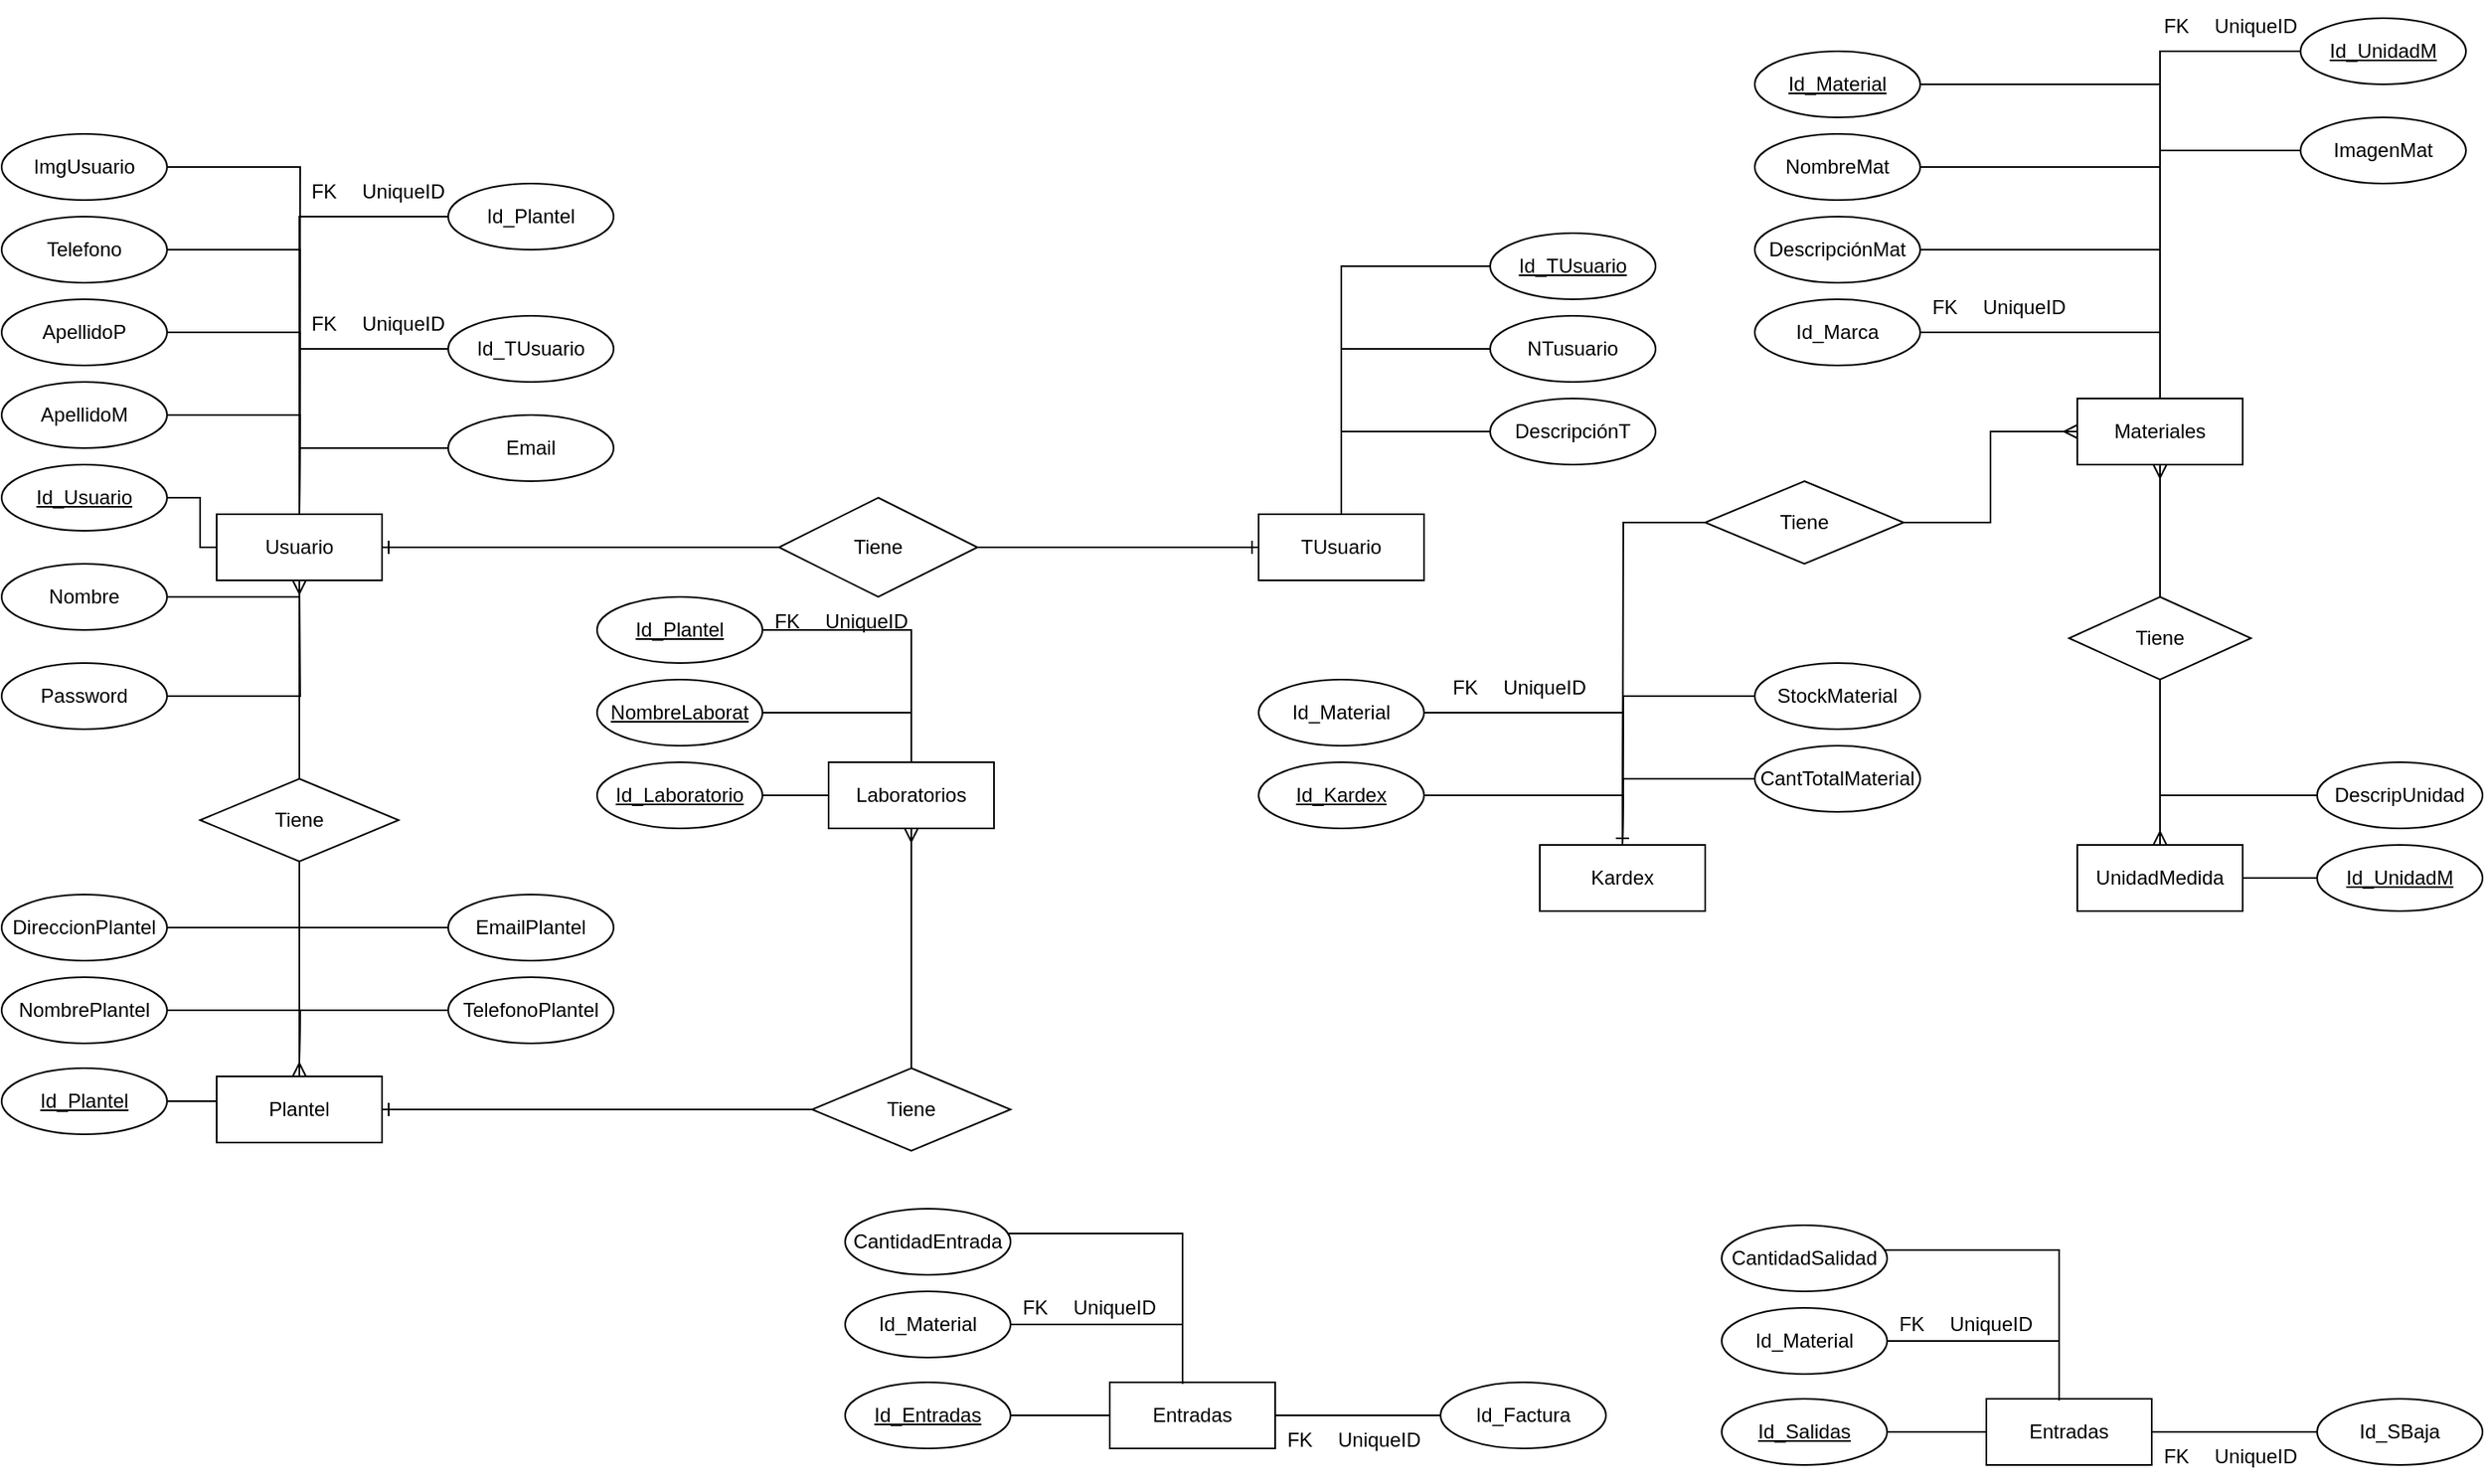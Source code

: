 <mxfile version="21.0.6" type="github" pages="2">
  <diagram name="Eentidad Realacion" id="-Bqypn-yTzlBrPv7YEvt">
    <mxGraphModel dx="2278" dy="710" grid="1" gridSize="10" guides="1" tooltips="1" connect="1" arrows="1" fold="1" page="1" pageScale="1" pageWidth="850" pageHeight="1100" math="0" shadow="0">
      <root>
        <mxCell id="0" />
        <mxCell id="1" parent="0" />
        <mxCell id="Tht731C3AHUhe1gQPRKk-1" value="Usuario" style="whiteSpace=wrap;html=1;align=center;" vertex="1" parent="1">
          <mxGeometry x="-700" y="360" width="100" height="40" as="geometry" />
        </mxCell>
        <mxCell id="Tht731C3AHUhe1gQPRKk-14" style="edgeStyle=orthogonalEdgeStyle;rounded=0;orthogonalLoop=1;jettySize=auto;html=1;entryX=0;entryY=0.5;entryDx=0;entryDy=0;endArrow=none;endFill=0;" edge="1" parent="1" source="Tht731C3AHUhe1gQPRKk-2" target="Tht731C3AHUhe1gQPRKk-1">
          <mxGeometry relative="1" as="geometry" />
        </mxCell>
        <mxCell id="Tht731C3AHUhe1gQPRKk-2" value="Id_Usuario" style="ellipse;whiteSpace=wrap;html=1;align=center;fontStyle=4;" vertex="1" parent="1">
          <mxGeometry x="-830" y="330" width="100" height="40" as="geometry" />
        </mxCell>
        <mxCell id="Tht731C3AHUhe1gQPRKk-15" style="edgeStyle=orthogonalEdgeStyle;rounded=0;orthogonalLoop=1;jettySize=auto;html=1;entryX=0.5;entryY=1;entryDx=0;entryDy=0;endArrow=none;endFill=0;" edge="1" parent="1" source="Tht731C3AHUhe1gQPRKk-3" target="Tht731C3AHUhe1gQPRKk-1">
          <mxGeometry relative="1" as="geometry">
            <Array as="points">
              <mxPoint x="-650" y="410" />
            </Array>
          </mxGeometry>
        </mxCell>
        <mxCell id="Tht731C3AHUhe1gQPRKk-3" value="Nombre" style="ellipse;whiteSpace=wrap;html=1;align=center;" vertex="1" parent="1">
          <mxGeometry x="-830" y="390" width="100" height="40" as="geometry" />
        </mxCell>
        <mxCell id="Tht731C3AHUhe1gQPRKk-13" style="edgeStyle=orthogonalEdgeStyle;rounded=0;orthogonalLoop=1;jettySize=auto;html=1;endArrow=none;endFill=0;" edge="1" parent="1" source="Tht731C3AHUhe1gQPRKk-5">
          <mxGeometry relative="1" as="geometry">
            <mxPoint x="-650" y="360" as="targetPoint" />
          </mxGeometry>
        </mxCell>
        <mxCell id="Tht731C3AHUhe1gQPRKk-5" value="ApellidoM" style="ellipse;whiteSpace=wrap;html=1;align=center;" vertex="1" parent="1">
          <mxGeometry x="-830" y="280" width="100" height="40" as="geometry" />
        </mxCell>
        <mxCell id="Tht731C3AHUhe1gQPRKk-12" style="edgeStyle=orthogonalEdgeStyle;rounded=0;orthogonalLoop=1;jettySize=auto;html=1;endArrow=none;endFill=0;" edge="1" parent="1" source="Tht731C3AHUhe1gQPRKk-6">
          <mxGeometry relative="1" as="geometry">
            <mxPoint x="-650" y="360" as="targetPoint" />
          </mxGeometry>
        </mxCell>
        <mxCell id="Tht731C3AHUhe1gQPRKk-6" value="Telefono" style="ellipse;whiteSpace=wrap;html=1;align=center;" vertex="1" parent="1">
          <mxGeometry x="-830" y="180" width="100" height="40" as="geometry" />
        </mxCell>
        <mxCell id="Tht731C3AHUhe1gQPRKk-11" style="edgeStyle=orthogonalEdgeStyle;rounded=0;orthogonalLoop=1;jettySize=auto;html=1;entryX=0.5;entryY=0;entryDx=0;entryDy=0;endArrow=none;endFill=0;" edge="1" parent="1" source="Tht731C3AHUhe1gQPRKk-7" target="Tht731C3AHUhe1gQPRKk-1">
          <mxGeometry relative="1" as="geometry" />
        </mxCell>
        <mxCell id="Tht731C3AHUhe1gQPRKk-7" value="Email" style="ellipse;whiteSpace=wrap;html=1;align=center;" vertex="1" parent="1">
          <mxGeometry x="-560" y="300" width="100" height="40" as="geometry" />
        </mxCell>
        <mxCell id="Tht731C3AHUhe1gQPRKk-85" style="edgeStyle=orthogonalEdgeStyle;rounded=0;orthogonalLoop=1;jettySize=auto;html=1;endArrow=none;endFill=0;" edge="1" parent="1" source="Tht731C3AHUhe1gQPRKk-8">
          <mxGeometry relative="1" as="geometry">
            <mxPoint x="-650" y="400" as="targetPoint" />
          </mxGeometry>
        </mxCell>
        <mxCell id="Tht731C3AHUhe1gQPRKk-8" value="Password" style="ellipse;whiteSpace=wrap;html=1;align=center;" vertex="1" parent="1">
          <mxGeometry x="-830" y="450" width="100" height="40" as="geometry" />
        </mxCell>
        <mxCell id="Tht731C3AHUhe1gQPRKk-21" style="edgeStyle=orthogonalEdgeStyle;rounded=0;orthogonalLoop=1;jettySize=auto;html=1;entryX=0.5;entryY=0;entryDx=0;entryDy=0;endArrow=none;endFill=0;" edge="1" parent="1" source="Tht731C3AHUhe1gQPRKk-20" target="Tht731C3AHUhe1gQPRKk-1">
          <mxGeometry relative="1" as="geometry" />
        </mxCell>
        <mxCell id="Tht731C3AHUhe1gQPRKk-20" value="Id_TUsuario" style="ellipse;whiteSpace=wrap;html=1;align=center;" vertex="1" parent="1">
          <mxGeometry x="-560" y="240" width="100" height="40" as="geometry" />
        </mxCell>
        <mxCell id="Tht731C3AHUhe1gQPRKk-23" style="edgeStyle=orthogonalEdgeStyle;rounded=0;orthogonalLoop=1;jettySize=auto;html=1;entryX=0.5;entryY=0;entryDx=0;entryDy=0;endArrow=none;endFill=0;" edge="1" parent="1" source="Tht731C3AHUhe1gQPRKk-22" target="Tht731C3AHUhe1gQPRKk-1">
          <mxGeometry relative="1" as="geometry" />
        </mxCell>
        <mxCell id="Tht731C3AHUhe1gQPRKk-22" value="Id_Plantel" style="ellipse;whiteSpace=wrap;html=1;align=center;" vertex="1" parent="1">
          <mxGeometry x="-560" y="160" width="100" height="40" as="geometry" />
        </mxCell>
        <mxCell id="Tht731C3AHUhe1gQPRKk-24" value="" style="shape=table;startSize=0;container=1;collapsible=1;childLayout=tableLayout;fixedRows=1;rowLines=0;fontStyle=0;align=center;resizeLast=1;strokeColor=none;fillColor=none;collapsible=0;" vertex="1" parent="1">
          <mxGeometry x="-650" y="150" width="180" height="30" as="geometry" />
        </mxCell>
        <mxCell id="Tht731C3AHUhe1gQPRKk-25" value="" style="shape=tableRow;horizontal=0;startSize=0;swimlaneHead=0;swimlaneBody=0;fillColor=none;collapsible=0;dropTarget=0;points=[[0,0.5],[1,0.5]];portConstraint=eastwest;top=0;left=0;right=0;bottom=0;" vertex="1" parent="Tht731C3AHUhe1gQPRKk-24">
          <mxGeometry width="180" height="30" as="geometry" />
        </mxCell>
        <mxCell id="Tht731C3AHUhe1gQPRKk-26" value="FK" style="shape=partialRectangle;connectable=0;fillColor=none;top=0;left=0;bottom=0;right=0;fontStyle=0;overflow=hidden;whiteSpace=wrap;html=1;" vertex="1" parent="Tht731C3AHUhe1gQPRKk-25">
          <mxGeometry width="30" height="30" as="geometry">
            <mxRectangle width="30" height="30" as="alternateBounds" />
          </mxGeometry>
        </mxCell>
        <mxCell id="Tht731C3AHUhe1gQPRKk-27" value="UniqueID" style="shape=partialRectangle;connectable=0;fillColor=none;top=0;left=0;bottom=0;right=0;align=left;spacingLeft=6;fontStyle=0;overflow=hidden;whiteSpace=wrap;html=1;" vertex="1" parent="Tht731C3AHUhe1gQPRKk-25">
          <mxGeometry x="30" width="150" height="30" as="geometry">
            <mxRectangle width="150" height="30" as="alternateBounds" />
          </mxGeometry>
        </mxCell>
        <mxCell id="Tht731C3AHUhe1gQPRKk-28" value="" style="shape=table;startSize=0;container=1;collapsible=1;childLayout=tableLayout;fixedRows=1;rowLines=0;fontStyle=0;align=center;resizeLast=1;strokeColor=none;fillColor=none;collapsible=0;" vertex="1" parent="1">
          <mxGeometry x="-650" y="230" width="180" height="30" as="geometry" />
        </mxCell>
        <mxCell id="Tht731C3AHUhe1gQPRKk-29" value="" style="shape=tableRow;horizontal=0;startSize=0;swimlaneHead=0;swimlaneBody=0;fillColor=none;collapsible=0;dropTarget=0;points=[[0,0.5],[1,0.5]];portConstraint=eastwest;top=0;left=0;right=0;bottom=0;" vertex="1" parent="Tht731C3AHUhe1gQPRKk-28">
          <mxGeometry width="180" height="30" as="geometry" />
        </mxCell>
        <mxCell id="Tht731C3AHUhe1gQPRKk-30" value="FK" style="shape=partialRectangle;connectable=0;fillColor=none;top=0;left=0;bottom=0;right=0;fontStyle=0;overflow=hidden;whiteSpace=wrap;html=1;" vertex="1" parent="Tht731C3AHUhe1gQPRKk-29">
          <mxGeometry width="30" height="30" as="geometry">
            <mxRectangle width="30" height="30" as="alternateBounds" />
          </mxGeometry>
        </mxCell>
        <mxCell id="Tht731C3AHUhe1gQPRKk-31" value="UniqueID" style="shape=partialRectangle;connectable=0;fillColor=none;top=0;left=0;bottom=0;right=0;align=left;spacingLeft=6;fontStyle=0;overflow=hidden;whiteSpace=wrap;html=1;" vertex="1" parent="Tht731C3AHUhe1gQPRKk-29">
          <mxGeometry x="30" width="150" height="30" as="geometry">
            <mxRectangle width="150" height="30" as="alternateBounds" />
          </mxGeometry>
        </mxCell>
        <mxCell id="Tht731C3AHUhe1gQPRKk-32" value="TUsuario" style="whiteSpace=wrap;html=1;align=center;" vertex="1" parent="1">
          <mxGeometry x="-70" y="360" width="100" height="40" as="geometry" />
        </mxCell>
        <mxCell id="Tht731C3AHUhe1gQPRKk-34" style="edgeStyle=orthogonalEdgeStyle;rounded=0;orthogonalLoop=1;jettySize=auto;html=1;entryX=0;entryY=0.5;entryDx=0;entryDy=0;endArrow=ERone;endFill=0;" edge="1" parent="1" source="Tht731C3AHUhe1gQPRKk-33" target="Tht731C3AHUhe1gQPRKk-32">
          <mxGeometry relative="1" as="geometry">
            <Array as="points">
              <mxPoint x="-150" y="380" />
              <mxPoint x="-150" y="380" />
            </Array>
          </mxGeometry>
        </mxCell>
        <mxCell id="Tht731C3AHUhe1gQPRKk-35" style="edgeStyle=orthogonalEdgeStyle;rounded=0;orthogonalLoop=1;jettySize=auto;html=1;entryX=1;entryY=0.5;entryDx=0;entryDy=0;endArrow=ERone;endFill=0;" edge="1" parent="1" source="Tht731C3AHUhe1gQPRKk-33" target="Tht731C3AHUhe1gQPRKk-1">
          <mxGeometry relative="1" as="geometry" />
        </mxCell>
        <mxCell id="Tht731C3AHUhe1gQPRKk-33" value="Tiene" style="shape=rhombus;perimeter=rhombusPerimeter;whiteSpace=wrap;html=1;align=center;" vertex="1" parent="1">
          <mxGeometry x="-360" y="350" width="120" height="60" as="geometry" />
        </mxCell>
        <mxCell id="Tht731C3AHUhe1gQPRKk-39" style="edgeStyle=orthogonalEdgeStyle;rounded=0;orthogonalLoop=1;jettySize=auto;html=1;entryX=0.5;entryY=0;entryDx=0;entryDy=0;endArrow=none;endFill=0;" edge="1" parent="1" source="Tht731C3AHUhe1gQPRKk-36" target="Tht731C3AHUhe1gQPRKk-32">
          <mxGeometry relative="1" as="geometry" />
        </mxCell>
        <mxCell id="Tht731C3AHUhe1gQPRKk-36" value="Id_TUsuario" style="ellipse;whiteSpace=wrap;html=1;align=center;fontStyle=4;" vertex="1" parent="1">
          <mxGeometry x="70" y="190" width="100" height="40" as="geometry" />
        </mxCell>
        <mxCell id="Tht731C3AHUhe1gQPRKk-40" style="edgeStyle=orthogonalEdgeStyle;rounded=0;orthogonalLoop=1;jettySize=auto;html=1;entryX=0.5;entryY=0;entryDx=0;entryDy=0;endArrow=none;endFill=0;" edge="1" parent="1" source="Tht731C3AHUhe1gQPRKk-37" target="Tht731C3AHUhe1gQPRKk-32">
          <mxGeometry relative="1" as="geometry" />
        </mxCell>
        <mxCell id="Tht731C3AHUhe1gQPRKk-37" value="NTusuario" style="ellipse;whiteSpace=wrap;html=1;align=center;" vertex="1" parent="1">
          <mxGeometry x="70" y="240" width="100" height="40" as="geometry" />
        </mxCell>
        <mxCell id="Tht731C3AHUhe1gQPRKk-41" style="edgeStyle=orthogonalEdgeStyle;rounded=0;orthogonalLoop=1;jettySize=auto;html=1;entryX=0.5;entryY=0;entryDx=0;entryDy=0;endArrow=none;endFill=0;" edge="1" parent="1" source="Tht731C3AHUhe1gQPRKk-38" target="Tht731C3AHUhe1gQPRKk-32">
          <mxGeometry relative="1" as="geometry" />
        </mxCell>
        <mxCell id="Tht731C3AHUhe1gQPRKk-38" value="DescripciónT" style="ellipse;whiteSpace=wrap;html=1;align=center;" vertex="1" parent="1">
          <mxGeometry x="70" y="290" width="100" height="40" as="geometry" />
        </mxCell>
        <mxCell id="Tht731C3AHUhe1gQPRKk-45" value="Kardex" style="whiteSpace=wrap;html=1;align=center;" vertex="1" parent="1">
          <mxGeometry x="100" y="560" width="100" height="40" as="geometry" />
        </mxCell>
        <mxCell id="Tht731C3AHUhe1gQPRKk-47" style="edgeStyle=orthogonalEdgeStyle;rounded=0;orthogonalLoop=1;jettySize=auto;html=1;endArrow=none;endFill=0;" edge="1" parent="1" source="Tht731C3AHUhe1gQPRKk-46">
          <mxGeometry relative="1" as="geometry">
            <mxPoint x="150" y="560" as="targetPoint" />
          </mxGeometry>
        </mxCell>
        <mxCell id="Tht731C3AHUhe1gQPRKk-46" value="Id_Kardex" style="ellipse;whiteSpace=wrap;html=1;align=center;fontStyle=4;" vertex="1" parent="1">
          <mxGeometry x="-70" y="510" width="100" height="40" as="geometry" />
        </mxCell>
        <mxCell id="Tht731C3AHUhe1gQPRKk-51" style="edgeStyle=orthogonalEdgeStyle;rounded=0;orthogonalLoop=1;jettySize=auto;html=1;endArrow=none;endFill=0;" edge="1" parent="1" source="Tht731C3AHUhe1gQPRKk-48">
          <mxGeometry relative="1" as="geometry">
            <mxPoint x="150" y="560" as="targetPoint" />
          </mxGeometry>
        </mxCell>
        <mxCell id="Tht731C3AHUhe1gQPRKk-48" value="Id_Material" style="ellipse;whiteSpace=wrap;html=1;align=center;" vertex="1" parent="1">
          <mxGeometry x="-70" y="460" width="100" height="40" as="geometry" />
        </mxCell>
        <mxCell id="Tht731C3AHUhe1gQPRKk-57" style="edgeStyle=orthogonalEdgeStyle;rounded=0;orthogonalLoop=1;jettySize=auto;html=1;endArrow=none;endFill=0;" edge="1" parent="1" source="Tht731C3AHUhe1gQPRKk-56">
          <mxGeometry relative="1" as="geometry">
            <mxPoint x="150" y="560" as="targetPoint" />
          </mxGeometry>
        </mxCell>
        <mxCell id="Tht731C3AHUhe1gQPRKk-56" value="StockMaterial" style="ellipse;whiteSpace=wrap;html=1;align=center;" vertex="1" parent="1">
          <mxGeometry x="230" y="450" width="100" height="40" as="geometry" />
        </mxCell>
        <mxCell id="Tht731C3AHUhe1gQPRKk-58" value="UnidadMedida" style="whiteSpace=wrap;html=1;align=center;" vertex="1" parent="1">
          <mxGeometry x="425" y="560" width="100" height="40" as="geometry" />
        </mxCell>
        <mxCell id="Tht731C3AHUhe1gQPRKk-60" style="edgeStyle=orthogonalEdgeStyle;rounded=0;orthogonalLoop=1;jettySize=auto;html=1;entryX=1;entryY=0.5;entryDx=0;entryDy=0;endArrow=none;endFill=0;" edge="1" parent="1" source="Tht731C3AHUhe1gQPRKk-59" target="Tht731C3AHUhe1gQPRKk-58">
          <mxGeometry relative="1" as="geometry" />
        </mxCell>
        <mxCell id="Tht731C3AHUhe1gQPRKk-59" value="Id_UnidadM" style="ellipse;whiteSpace=wrap;html=1;align=center;fontStyle=4;" vertex="1" parent="1">
          <mxGeometry x="570" y="560" width="100" height="40" as="geometry" />
        </mxCell>
        <mxCell id="Tht731C3AHUhe1gQPRKk-125" style="edgeStyle=orthogonalEdgeStyle;rounded=0;orthogonalLoop=1;jettySize=auto;html=1;entryX=0.5;entryY=0;entryDx=0;entryDy=0;endArrow=ERmany;endFill=0;" edge="1" parent="1" source="Tht731C3AHUhe1gQPRKk-73" target="Tht731C3AHUhe1gQPRKk-58">
          <mxGeometry relative="1" as="geometry" />
        </mxCell>
        <mxCell id="Tht731C3AHUhe1gQPRKk-126" style="edgeStyle=orthogonalEdgeStyle;rounded=0;orthogonalLoop=1;jettySize=auto;html=1;entryX=0.5;entryY=1;entryDx=0;entryDy=0;endArrow=ERmany;endFill=0;" edge="1" parent="1" source="Tht731C3AHUhe1gQPRKk-73" target="Tht731C3AHUhe1gQPRKk-118">
          <mxGeometry relative="1" as="geometry" />
        </mxCell>
        <mxCell id="Tht731C3AHUhe1gQPRKk-73" value="Tiene" style="shape=rhombus;perimeter=rhombusPerimeter;whiteSpace=wrap;html=1;align=center;" vertex="1" parent="1">
          <mxGeometry x="420" y="410" width="110" height="50" as="geometry" />
        </mxCell>
        <mxCell id="Tht731C3AHUhe1gQPRKk-78" style="edgeStyle=orthogonalEdgeStyle;rounded=0;orthogonalLoop=1;jettySize=auto;html=1;endArrow=none;endFill=0;" edge="1" parent="1" source="Tht731C3AHUhe1gQPRKk-76" target="Tht731C3AHUhe1gQPRKk-58">
          <mxGeometry relative="1" as="geometry" />
        </mxCell>
        <mxCell id="Tht731C3AHUhe1gQPRKk-76" value="DescripUnidad" style="ellipse;whiteSpace=wrap;html=1;align=center;" vertex="1" parent="1">
          <mxGeometry x="570" y="510" width="100" height="40" as="geometry" />
        </mxCell>
        <mxCell id="Tht731C3AHUhe1gQPRKk-82" style="edgeStyle=orthogonalEdgeStyle;rounded=0;orthogonalLoop=1;jettySize=auto;html=1;endArrow=none;endFill=0;" edge="1" parent="1" source="Tht731C3AHUhe1gQPRKk-81">
          <mxGeometry relative="1" as="geometry">
            <mxPoint x="-650" y="360" as="targetPoint" />
          </mxGeometry>
        </mxCell>
        <mxCell id="Tht731C3AHUhe1gQPRKk-81" value="ImgUsuario" style="ellipse;whiteSpace=wrap;html=1;align=center;" vertex="1" parent="1">
          <mxGeometry x="-830" y="130" width="100" height="40" as="geometry" />
        </mxCell>
        <mxCell id="Tht731C3AHUhe1gQPRKk-84" style="edgeStyle=orthogonalEdgeStyle;rounded=0;orthogonalLoop=1;jettySize=auto;html=1;endArrow=none;endFill=0;" edge="1" parent="1" source="Tht731C3AHUhe1gQPRKk-83">
          <mxGeometry relative="1" as="geometry">
            <mxPoint x="-650" y="360" as="targetPoint" />
          </mxGeometry>
        </mxCell>
        <mxCell id="Tht731C3AHUhe1gQPRKk-83" value="ApellidoP" style="ellipse;whiteSpace=wrap;html=1;align=center;" vertex="1" parent="1">
          <mxGeometry x="-830" y="230" width="100" height="40" as="geometry" />
        </mxCell>
        <mxCell id="Tht731C3AHUhe1gQPRKk-87" value="Plantel" style="whiteSpace=wrap;html=1;align=center;" vertex="1" parent="1">
          <mxGeometry x="-700" y="700" width="100" height="40" as="geometry" />
        </mxCell>
        <mxCell id="Tht731C3AHUhe1gQPRKk-89" style="edgeStyle=orthogonalEdgeStyle;rounded=0;orthogonalLoop=1;jettySize=auto;html=1;exitX=1;exitY=0.5;exitDx=0;exitDy=0;entryX=0;entryY=0.5;entryDx=0;entryDy=0;endArrow=none;endFill=0;" edge="1" parent="1" source="Tht731C3AHUhe1gQPRKk-88" target="Tht731C3AHUhe1gQPRKk-87">
          <mxGeometry relative="1" as="geometry" />
        </mxCell>
        <mxCell id="Tht731C3AHUhe1gQPRKk-88" value="Id_Plantel" style="ellipse;whiteSpace=wrap;html=1;align=center;fontStyle=4;" vertex="1" parent="1">
          <mxGeometry x="-830" y="695" width="100" height="40" as="geometry" />
        </mxCell>
        <mxCell id="Tht731C3AHUhe1gQPRKk-96" style="edgeStyle=orthogonalEdgeStyle;rounded=0;orthogonalLoop=1;jettySize=auto;html=1;endArrow=none;endFill=0;" edge="1" parent="1" source="Tht731C3AHUhe1gQPRKk-91">
          <mxGeometry relative="1" as="geometry">
            <mxPoint x="-650" y="690" as="targetPoint" />
          </mxGeometry>
        </mxCell>
        <mxCell id="Tht731C3AHUhe1gQPRKk-91" value="NombrePlantel" style="ellipse;whiteSpace=wrap;html=1;align=center;" vertex="1" parent="1">
          <mxGeometry x="-830" y="640" width="100" height="40" as="geometry" />
        </mxCell>
        <mxCell id="Tht731C3AHUhe1gQPRKk-95" style="edgeStyle=orthogonalEdgeStyle;rounded=0;orthogonalLoop=1;jettySize=auto;html=1;entryX=0.5;entryY=0;entryDx=0;entryDy=0;endArrow=none;endFill=0;" edge="1" parent="1" source="Tht731C3AHUhe1gQPRKk-92" target="Tht731C3AHUhe1gQPRKk-87">
          <mxGeometry relative="1" as="geometry" />
        </mxCell>
        <mxCell id="Tht731C3AHUhe1gQPRKk-92" value="DireccionPlantel" style="ellipse;whiteSpace=wrap;html=1;align=center;" vertex="1" parent="1">
          <mxGeometry x="-830" y="590" width="100" height="40" as="geometry" />
        </mxCell>
        <mxCell id="Tht731C3AHUhe1gQPRKk-97" style="edgeStyle=orthogonalEdgeStyle;rounded=0;orthogonalLoop=1;jettySize=auto;html=1;endArrow=none;endFill=0;" edge="1" parent="1" source="Tht731C3AHUhe1gQPRKk-93" target="Tht731C3AHUhe1gQPRKk-87">
          <mxGeometry relative="1" as="geometry" />
        </mxCell>
        <mxCell id="Tht731C3AHUhe1gQPRKk-93" value="EmailPlantel" style="ellipse;whiteSpace=wrap;html=1;align=center;" vertex="1" parent="1">
          <mxGeometry x="-560" y="590" width="100" height="40" as="geometry" />
        </mxCell>
        <mxCell id="Tht731C3AHUhe1gQPRKk-98" style="edgeStyle=orthogonalEdgeStyle;rounded=0;orthogonalLoop=1;jettySize=auto;html=1;endArrow=none;endFill=0;" edge="1" parent="1" source="Tht731C3AHUhe1gQPRKk-94">
          <mxGeometry relative="1" as="geometry">
            <mxPoint x="-650" y="690" as="targetPoint" />
          </mxGeometry>
        </mxCell>
        <mxCell id="Tht731C3AHUhe1gQPRKk-94" value="TelefonoPlantel" style="ellipse;whiteSpace=wrap;html=1;align=center;" vertex="1" parent="1">
          <mxGeometry x="-560" y="640" width="100" height="40" as="geometry" />
        </mxCell>
        <mxCell id="Tht731C3AHUhe1gQPRKk-100" style="edgeStyle=orthogonalEdgeStyle;rounded=0;orthogonalLoop=1;jettySize=auto;html=1;entryX=0.5;entryY=1;entryDx=0;entryDy=0;endArrow=ERmany;endFill=0;" edge="1" parent="1" source="Tht731C3AHUhe1gQPRKk-99" target="Tht731C3AHUhe1gQPRKk-1">
          <mxGeometry relative="1" as="geometry" />
        </mxCell>
        <mxCell id="Tht731C3AHUhe1gQPRKk-101" style="edgeStyle=orthogonalEdgeStyle;rounded=0;orthogonalLoop=1;jettySize=auto;html=1;endArrow=ERmany;endFill=0;entryX=0.5;entryY=0;entryDx=0;entryDy=0;" edge="1" parent="1" source="Tht731C3AHUhe1gQPRKk-99" target="Tht731C3AHUhe1gQPRKk-87">
          <mxGeometry relative="1" as="geometry">
            <mxPoint x="-650" y="690" as="targetPoint" />
          </mxGeometry>
        </mxCell>
        <mxCell id="Tht731C3AHUhe1gQPRKk-99" value="Tiene" style="shape=rhombus;perimeter=rhombusPerimeter;whiteSpace=wrap;html=1;align=center;" vertex="1" parent="1">
          <mxGeometry x="-710" y="520" width="120" height="50" as="geometry" />
        </mxCell>
        <mxCell id="Tht731C3AHUhe1gQPRKk-102" value="Laboratorios" style="whiteSpace=wrap;html=1;align=center;" vertex="1" parent="1">
          <mxGeometry x="-330" y="510" width="100" height="40" as="geometry" />
        </mxCell>
        <mxCell id="Tht731C3AHUhe1gQPRKk-104" style="edgeStyle=orthogonalEdgeStyle;rounded=0;orthogonalLoop=1;jettySize=auto;html=1;entryX=0;entryY=0.5;entryDx=0;entryDy=0;endArrow=none;endFill=0;" edge="1" parent="1" source="Tht731C3AHUhe1gQPRKk-103" target="Tht731C3AHUhe1gQPRKk-102">
          <mxGeometry relative="1" as="geometry" />
        </mxCell>
        <mxCell id="Tht731C3AHUhe1gQPRKk-103" value="Id_Laboratorio" style="ellipse;whiteSpace=wrap;html=1;align=center;fontStyle=4;" vertex="1" parent="1">
          <mxGeometry x="-470" y="510" width="100" height="40" as="geometry" />
        </mxCell>
        <mxCell id="Tht731C3AHUhe1gQPRKk-107" style="edgeStyle=orthogonalEdgeStyle;rounded=0;orthogonalLoop=1;jettySize=auto;html=1;entryX=0.5;entryY=0;entryDx=0;entryDy=0;endArrow=none;endFill=0;" edge="1" parent="1" source="Tht731C3AHUhe1gQPRKk-105" target="Tht731C3AHUhe1gQPRKk-102">
          <mxGeometry relative="1" as="geometry" />
        </mxCell>
        <mxCell id="Tht731C3AHUhe1gQPRKk-105" value="Id_Plantel" style="ellipse;whiteSpace=wrap;html=1;align=center;fontStyle=4;" vertex="1" parent="1">
          <mxGeometry x="-470" y="410" width="100" height="40" as="geometry" />
        </mxCell>
        <mxCell id="Tht731C3AHUhe1gQPRKk-112" style="edgeStyle=orthogonalEdgeStyle;rounded=0;orthogonalLoop=1;jettySize=auto;html=1;entryX=0.5;entryY=0;entryDx=0;entryDy=0;endArrow=none;endFill=0;" edge="1" parent="1" source="Tht731C3AHUhe1gQPRKk-106" target="Tht731C3AHUhe1gQPRKk-102">
          <mxGeometry relative="1" as="geometry" />
        </mxCell>
        <mxCell id="Tht731C3AHUhe1gQPRKk-106" value="NombreLaborat" style="ellipse;whiteSpace=wrap;html=1;align=center;fontStyle=4;" vertex="1" parent="1">
          <mxGeometry x="-470" y="460" width="100" height="40" as="geometry" />
        </mxCell>
        <mxCell id="Tht731C3AHUhe1gQPRKk-108" value="" style="shape=table;startSize=0;container=1;collapsible=1;childLayout=tableLayout;fixedRows=1;rowLines=0;fontStyle=0;align=center;resizeLast=1;strokeColor=none;fillColor=none;collapsible=0;" vertex="1" parent="1">
          <mxGeometry x="-370" y="410" width="180" height="30" as="geometry" />
        </mxCell>
        <mxCell id="Tht731C3AHUhe1gQPRKk-109" value="" style="shape=tableRow;horizontal=0;startSize=0;swimlaneHead=0;swimlaneBody=0;fillColor=none;collapsible=0;dropTarget=0;points=[[0,0.5],[1,0.5]];portConstraint=eastwest;top=0;left=0;right=0;bottom=0;" vertex="1" parent="Tht731C3AHUhe1gQPRKk-108">
          <mxGeometry width="180" height="30" as="geometry" />
        </mxCell>
        <mxCell id="Tht731C3AHUhe1gQPRKk-110" value="FK" style="shape=partialRectangle;connectable=0;fillColor=none;top=0;left=0;bottom=0;right=0;fontStyle=0;overflow=hidden;whiteSpace=wrap;html=1;" vertex="1" parent="Tht731C3AHUhe1gQPRKk-109">
          <mxGeometry width="30" height="30" as="geometry">
            <mxRectangle width="30" height="30" as="alternateBounds" />
          </mxGeometry>
        </mxCell>
        <mxCell id="Tht731C3AHUhe1gQPRKk-111" value="UniqueID" style="shape=partialRectangle;connectable=0;fillColor=none;top=0;left=0;bottom=0;right=0;align=left;spacingLeft=6;fontStyle=0;overflow=hidden;whiteSpace=wrap;html=1;" vertex="1" parent="Tht731C3AHUhe1gQPRKk-109">
          <mxGeometry x="30" width="150" height="30" as="geometry">
            <mxRectangle width="150" height="30" as="alternateBounds" />
          </mxGeometry>
        </mxCell>
        <mxCell id="Tht731C3AHUhe1gQPRKk-114" style="edgeStyle=orthogonalEdgeStyle;rounded=0;orthogonalLoop=1;jettySize=auto;html=1;entryX=0.5;entryY=1;entryDx=0;entryDy=0;endArrow=ERmany;endFill=0;" edge="1" parent="1" source="Tht731C3AHUhe1gQPRKk-113" target="Tht731C3AHUhe1gQPRKk-102">
          <mxGeometry relative="1" as="geometry" />
        </mxCell>
        <mxCell id="Tht731C3AHUhe1gQPRKk-115" style="edgeStyle=orthogonalEdgeStyle;rounded=0;orthogonalLoop=1;jettySize=auto;html=1;entryX=1;entryY=0.5;entryDx=0;entryDy=0;endArrow=ERone;endFill=0;" edge="1" parent="1" source="Tht731C3AHUhe1gQPRKk-113" target="Tht731C3AHUhe1gQPRKk-87">
          <mxGeometry relative="1" as="geometry" />
        </mxCell>
        <mxCell id="Tht731C3AHUhe1gQPRKk-113" value="Tiene" style="shape=rhombus;perimeter=rhombusPerimeter;whiteSpace=wrap;html=1;align=center;" vertex="1" parent="1">
          <mxGeometry x="-340" y="695" width="120" height="50" as="geometry" />
        </mxCell>
        <mxCell id="Tht731C3AHUhe1gQPRKk-118" value="Materiales" style="whiteSpace=wrap;html=1;align=center;" vertex="1" parent="1">
          <mxGeometry x="425" y="290" width="100" height="40" as="geometry" />
        </mxCell>
        <mxCell id="Tht731C3AHUhe1gQPRKk-135" style="edgeStyle=orthogonalEdgeStyle;rounded=0;orthogonalLoop=1;jettySize=auto;html=1;entryX=0.5;entryY=0;entryDx=0;entryDy=0;endArrow=none;endFill=0;" edge="1" parent="1" source="Tht731C3AHUhe1gQPRKk-119" target="Tht731C3AHUhe1gQPRKk-118">
          <mxGeometry relative="1" as="geometry" />
        </mxCell>
        <mxCell id="Tht731C3AHUhe1gQPRKk-119" value="Id_Material" style="ellipse;whiteSpace=wrap;html=1;align=center;fontStyle=4;" vertex="1" parent="1">
          <mxGeometry x="230" y="80" width="100" height="40" as="geometry" />
        </mxCell>
        <mxCell id="Tht731C3AHUhe1gQPRKk-120" value="" style="shape=table;startSize=0;container=1;collapsible=1;childLayout=tableLayout;fixedRows=1;rowLines=0;fontStyle=0;align=center;resizeLast=1;strokeColor=none;fillColor=none;collapsible=0;" vertex="1" parent="1">
          <mxGeometry x="40" y="450" width="180" height="30" as="geometry" />
        </mxCell>
        <mxCell id="Tht731C3AHUhe1gQPRKk-121" value="" style="shape=tableRow;horizontal=0;startSize=0;swimlaneHead=0;swimlaneBody=0;fillColor=none;collapsible=0;dropTarget=0;points=[[0,0.5],[1,0.5]];portConstraint=eastwest;top=0;left=0;right=0;bottom=0;" vertex="1" parent="Tht731C3AHUhe1gQPRKk-120">
          <mxGeometry width="180" height="30" as="geometry" />
        </mxCell>
        <mxCell id="Tht731C3AHUhe1gQPRKk-122" value="FK" style="shape=partialRectangle;connectable=0;fillColor=none;top=0;left=0;bottom=0;right=0;fontStyle=0;overflow=hidden;whiteSpace=wrap;html=1;" vertex="1" parent="Tht731C3AHUhe1gQPRKk-121">
          <mxGeometry width="30" height="30" as="geometry">
            <mxRectangle width="30" height="30" as="alternateBounds" />
          </mxGeometry>
        </mxCell>
        <mxCell id="Tht731C3AHUhe1gQPRKk-123" value="UniqueID" style="shape=partialRectangle;connectable=0;fillColor=none;top=0;left=0;bottom=0;right=0;align=left;spacingLeft=6;fontStyle=0;overflow=hidden;whiteSpace=wrap;html=1;" vertex="1" parent="Tht731C3AHUhe1gQPRKk-121">
          <mxGeometry x="30" width="150" height="30" as="geometry">
            <mxRectangle width="150" height="30" as="alternateBounds" />
          </mxGeometry>
        </mxCell>
        <mxCell id="Tht731C3AHUhe1gQPRKk-133" style="edgeStyle=orthogonalEdgeStyle;rounded=0;orthogonalLoop=1;jettySize=auto;html=1;endArrow=none;endFill=0;" edge="1" parent="1" source="Tht731C3AHUhe1gQPRKk-127" target="Tht731C3AHUhe1gQPRKk-118">
          <mxGeometry relative="1" as="geometry" />
        </mxCell>
        <mxCell id="Tht731C3AHUhe1gQPRKk-127" value="DescripciónMat" style="ellipse;whiteSpace=wrap;html=1;align=center;" vertex="1" parent="1">
          <mxGeometry x="230" y="180" width="100" height="40" as="geometry" />
        </mxCell>
        <mxCell id="Tht731C3AHUhe1gQPRKk-134" style="edgeStyle=orthogonalEdgeStyle;rounded=0;orthogonalLoop=1;jettySize=auto;html=1;entryX=0.5;entryY=0;entryDx=0;entryDy=0;endArrow=none;endFill=0;" edge="1" parent="1" source="Tht731C3AHUhe1gQPRKk-128" target="Tht731C3AHUhe1gQPRKk-118">
          <mxGeometry relative="1" as="geometry" />
        </mxCell>
        <mxCell id="Tht731C3AHUhe1gQPRKk-128" value="NombreMat" style="ellipse;whiteSpace=wrap;html=1;align=center;" vertex="1" parent="1">
          <mxGeometry x="230" y="130" width="100" height="40" as="geometry" />
        </mxCell>
        <mxCell id="Tht731C3AHUhe1gQPRKk-131" style="edgeStyle=orthogonalEdgeStyle;rounded=0;orthogonalLoop=1;jettySize=auto;html=1;entryX=0.5;entryY=0;entryDx=0;entryDy=0;endArrow=none;endFill=0;" edge="1" parent="1" source="Tht731C3AHUhe1gQPRKk-129" target="Tht731C3AHUhe1gQPRKk-118">
          <mxGeometry relative="1" as="geometry" />
        </mxCell>
        <mxCell id="Tht731C3AHUhe1gQPRKk-129" value="Id_Marca" style="ellipse;whiteSpace=wrap;html=1;align=center;" vertex="1" parent="1">
          <mxGeometry x="230" y="230" width="100" height="40" as="geometry" />
        </mxCell>
        <mxCell id="Tht731C3AHUhe1gQPRKk-136" value="" style="shape=table;startSize=0;container=1;collapsible=1;childLayout=tableLayout;fixedRows=1;rowLines=0;fontStyle=0;align=center;resizeLast=1;strokeColor=none;fillColor=none;collapsible=0;" vertex="1" parent="1">
          <mxGeometry x="330" y="220" width="180" height="30" as="geometry" />
        </mxCell>
        <mxCell id="Tht731C3AHUhe1gQPRKk-137" value="" style="shape=tableRow;horizontal=0;startSize=0;swimlaneHead=0;swimlaneBody=0;fillColor=none;collapsible=0;dropTarget=0;points=[[0,0.5],[1,0.5]];portConstraint=eastwest;top=0;left=0;right=0;bottom=0;" vertex="1" parent="Tht731C3AHUhe1gQPRKk-136">
          <mxGeometry width="180" height="30" as="geometry" />
        </mxCell>
        <mxCell id="Tht731C3AHUhe1gQPRKk-138" value="FK" style="shape=partialRectangle;connectable=0;fillColor=none;top=0;left=0;bottom=0;right=0;fontStyle=0;overflow=hidden;whiteSpace=wrap;html=1;" vertex="1" parent="Tht731C3AHUhe1gQPRKk-137">
          <mxGeometry width="30" height="30" as="geometry">
            <mxRectangle width="30" height="30" as="alternateBounds" />
          </mxGeometry>
        </mxCell>
        <mxCell id="Tht731C3AHUhe1gQPRKk-139" value="UniqueID" style="shape=partialRectangle;connectable=0;fillColor=none;top=0;left=0;bottom=0;right=0;align=left;spacingLeft=6;fontStyle=0;overflow=hidden;whiteSpace=wrap;html=1;" vertex="1" parent="Tht731C3AHUhe1gQPRKk-137">
          <mxGeometry x="30" width="150" height="30" as="geometry">
            <mxRectangle width="150" height="30" as="alternateBounds" />
          </mxGeometry>
        </mxCell>
        <mxCell id="Tht731C3AHUhe1gQPRKk-141" style="edgeStyle=orthogonalEdgeStyle;rounded=0;orthogonalLoop=1;jettySize=auto;html=1;entryX=0.5;entryY=0;entryDx=0;entryDy=0;endArrow=none;endFill=0;" edge="1" parent="1" source="Tht731C3AHUhe1gQPRKk-140" target="Tht731C3AHUhe1gQPRKk-118">
          <mxGeometry relative="1" as="geometry" />
        </mxCell>
        <mxCell id="Tht731C3AHUhe1gQPRKk-140" value="Id_UnidadM" style="ellipse;whiteSpace=wrap;html=1;align=center;fontStyle=4;" vertex="1" parent="1">
          <mxGeometry x="560" y="60" width="100" height="40" as="geometry" />
        </mxCell>
        <mxCell id="Tht731C3AHUhe1gQPRKk-142" value="" style="shape=table;startSize=0;container=1;collapsible=1;childLayout=tableLayout;fixedRows=1;rowLines=0;fontStyle=0;align=center;resizeLast=1;strokeColor=none;fillColor=none;collapsible=0;" vertex="1" parent="1">
          <mxGeometry x="470" y="50" width="180" height="30" as="geometry" />
        </mxCell>
        <mxCell id="Tht731C3AHUhe1gQPRKk-143" value="" style="shape=tableRow;horizontal=0;startSize=0;swimlaneHead=0;swimlaneBody=0;fillColor=none;collapsible=0;dropTarget=0;points=[[0,0.5],[1,0.5]];portConstraint=eastwest;top=0;left=0;right=0;bottom=0;" vertex="1" parent="Tht731C3AHUhe1gQPRKk-142">
          <mxGeometry width="180" height="30" as="geometry" />
        </mxCell>
        <mxCell id="Tht731C3AHUhe1gQPRKk-144" value="FK" style="shape=partialRectangle;connectable=0;fillColor=none;top=0;left=0;bottom=0;right=0;fontStyle=0;overflow=hidden;whiteSpace=wrap;html=1;" vertex="1" parent="Tht731C3AHUhe1gQPRKk-143">
          <mxGeometry width="30" height="30" as="geometry">
            <mxRectangle width="30" height="30" as="alternateBounds" />
          </mxGeometry>
        </mxCell>
        <mxCell id="Tht731C3AHUhe1gQPRKk-145" value="UniqueID" style="shape=partialRectangle;connectable=0;fillColor=none;top=0;left=0;bottom=0;right=0;align=left;spacingLeft=6;fontStyle=0;overflow=hidden;whiteSpace=wrap;html=1;" vertex="1" parent="Tht731C3AHUhe1gQPRKk-143">
          <mxGeometry x="30" width="150" height="30" as="geometry">
            <mxRectangle width="150" height="30" as="alternateBounds" />
          </mxGeometry>
        </mxCell>
        <mxCell id="Tht731C3AHUhe1gQPRKk-147" style="edgeStyle=orthogonalEdgeStyle;rounded=0;orthogonalLoop=1;jettySize=auto;html=1;entryX=0.5;entryY=0;entryDx=0;entryDy=0;endArrow=none;endFill=0;" edge="1" parent="1" source="Tht731C3AHUhe1gQPRKk-146" target="Tht731C3AHUhe1gQPRKk-118">
          <mxGeometry relative="1" as="geometry" />
        </mxCell>
        <mxCell id="Tht731C3AHUhe1gQPRKk-146" value="ImagenMat" style="ellipse;whiteSpace=wrap;html=1;align=center;" vertex="1" parent="1">
          <mxGeometry x="560" y="120" width="100" height="40" as="geometry" />
        </mxCell>
        <mxCell id="Tht731C3AHUhe1gQPRKk-151" style="edgeStyle=orthogonalEdgeStyle;rounded=0;orthogonalLoop=1;jettySize=auto;html=1;entryX=0;entryY=0.5;entryDx=0;entryDy=0;endArrow=ERmany;endFill=0;" edge="1" parent="1" source="Tht731C3AHUhe1gQPRKk-150" target="Tht731C3AHUhe1gQPRKk-118">
          <mxGeometry relative="1" as="geometry" />
        </mxCell>
        <mxCell id="Tht731C3AHUhe1gQPRKk-152" style="edgeStyle=orthogonalEdgeStyle;rounded=0;orthogonalLoop=1;jettySize=auto;html=1;endArrow=ERone;endFill=0;" edge="1" parent="1" source="Tht731C3AHUhe1gQPRKk-150">
          <mxGeometry relative="1" as="geometry">
            <mxPoint x="150" y="560" as="targetPoint" />
          </mxGeometry>
        </mxCell>
        <mxCell id="Tht731C3AHUhe1gQPRKk-150" value="Tiene" style="shape=rhombus;perimeter=rhombusPerimeter;whiteSpace=wrap;html=1;align=center;" vertex="1" parent="1">
          <mxGeometry x="200" y="340" width="120" height="50" as="geometry" />
        </mxCell>
        <mxCell id="Tht731C3AHUhe1gQPRKk-156" style="edgeStyle=orthogonalEdgeStyle;rounded=0;orthogonalLoop=1;jettySize=auto;html=1;endArrow=none;endFill=0;" edge="1" parent="1" source="Tht731C3AHUhe1gQPRKk-155">
          <mxGeometry relative="1" as="geometry">
            <mxPoint x="150" y="560" as="targetPoint" />
          </mxGeometry>
        </mxCell>
        <mxCell id="Tht731C3AHUhe1gQPRKk-155" value="CantTotalMaterial" style="ellipse;whiteSpace=wrap;html=1;align=center;" vertex="1" parent="1">
          <mxGeometry x="230" y="500" width="100" height="40" as="geometry" />
        </mxCell>
        <mxCell id="Tht731C3AHUhe1gQPRKk-157" value="Entradas" style="whiteSpace=wrap;html=1;align=center;" vertex="1" parent="1">
          <mxGeometry x="-160" y="885" width="100" height="40" as="geometry" />
        </mxCell>
        <mxCell id="Tht731C3AHUhe1gQPRKk-159" style="edgeStyle=orthogonalEdgeStyle;rounded=0;orthogonalLoop=1;jettySize=auto;html=1;entryX=0;entryY=0.5;entryDx=0;entryDy=0;endArrow=none;endFill=0;" edge="1" parent="1" source="Tht731C3AHUhe1gQPRKk-158" target="Tht731C3AHUhe1gQPRKk-157">
          <mxGeometry relative="1" as="geometry" />
        </mxCell>
        <mxCell id="Tht731C3AHUhe1gQPRKk-158" value="Id_Entradas" style="ellipse;whiteSpace=wrap;html=1;align=center;fontStyle=4;" vertex="1" parent="1">
          <mxGeometry x="-320" y="885" width="100" height="40" as="geometry" />
        </mxCell>
        <mxCell id="Tht731C3AHUhe1gQPRKk-175" style="edgeStyle=orthogonalEdgeStyle;rounded=0;orthogonalLoop=1;jettySize=auto;html=1;entryX=0.44;entryY=0.025;entryDx=0;entryDy=0;entryPerimeter=0;endArrow=none;endFill=0;" edge="1" parent="1" source="Tht731C3AHUhe1gQPRKk-160" target="Tht731C3AHUhe1gQPRKk-157">
          <mxGeometry relative="1" as="geometry" />
        </mxCell>
        <mxCell id="Tht731C3AHUhe1gQPRKk-160" value="Id_Material" style="ellipse;whiteSpace=wrap;html=1;align=center;" vertex="1" parent="1">
          <mxGeometry x="-320" y="830" width="100" height="40" as="geometry" />
        </mxCell>
        <mxCell id="Tht731C3AHUhe1gQPRKk-168" style="edgeStyle=orthogonalEdgeStyle;rounded=0;orthogonalLoop=1;jettySize=auto;html=1;entryX=0.44;entryY=-0.025;entryDx=0;entryDy=0;entryPerimeter=0;endArrow=none;endFill=0;" edge="1" parent="1" source="Tht731C3AHUhe1gQPRKk-161" target="Tht731C3AHUhe1gQPRKk-157">
          <mxGeometry relative="1" as="geometry">
            <Array as="points">
              <mxPoint x="-116" y="795" />
            </Array>
          </mxGeometry>
        </mxCell>
        <mxCell id="Tht731C3AHUhe1gQPRKk-161" value="CantidadEntrada" style="ellipse;whiteSpace=wrap;html=1;align=center;" vertex="1" parent="1">
          <mxGeometry x="-320" y="780" width="100" height="40" as="geometry" />
        </mxCell>
        <mxCell id="Tht731C3AHUhe1gQPRKk-163" style="edgeStyle=orthogonalEdgeStyle;rounded=0;orthogonalLoop=1;jettySize=auto;html=1;entryX=1;entryY=0.5;entryDx=0;entryDy=0;endArrow=none;endFill=0;" edge="1" parent="1" source="Tht731C3AHUhe1gQPRKk-162" target="Tht731C3AHUhe1gQPRKk-157">
          <mxGeometry relative="1" as="geometry" />
        </mxCell>
        <mxCell id="Tht731C3AHUhe1gQPRKk-162" value="Id_Factura" style="ellipse;whiteSpace=wrap;html=1;align=center;" vertex="1" parent="1">
          <mxGeometry x="40" y="885" width="100" height="40" as="geometry" />
        </mxCell>
        <mxCell id="Tht731C3AHUhe1gQPRKk-164" value="" style="shape=table;startSize=0;container=1;collapsible=1;childLayout=tableLayout;fixedRows=1;rowLines=0;fontStyle=0;align=center;resizeLast=1;strokeColor=none;fillColor=none;collapsible=0;" vertex="1" parent="1">
          <mxGeometry x="-60" y="905" width="180" height="30" as="geometry" />
        </mxCell>
        <mxCell id="Tht731C3AHUhe1gQPRKk-165" value="" style="shape=tableRow;horizontal=0;startSize=0;swimlaneHead=0;swimlaneBody=0;fillColor=none;collapsible=0;dropTarget=0;points=[[0,0.5],[1,0.5]];portConstraint=eastwest;top=0;left=0;right=0;bottom=0;" vertex="1" parent="Tht731C3AHUhe1gQPRKk-164">
          <mxGeometry width="180" height="30" as="geometry" />
        </mxCell>
        <mxCell id="Tht731C3AHUhe1gQPRKk-166" value="FK" style="shape=partialRectangle;connectable=0;fillColor=none;top=0;left=0;bottom=0;right=0;fontStyle=0;overflow=hidden;whiteSpace=wrap;html=1;" vertex="1" parent="Tht731C3AHUhe1gQPRKk-165">
          <mxGeometry width="30" height="30" as="geometry">
            <mxRectangle width="30" height="30" as="alternateBounds" />
          </mxGeometry>
        </mxCell>
        <mxCell id="Tht731C3AHUhe1gQPRKk-167" value="UniqueID" style="shape=partialRectangle;connectable=0;fillColor=none;top=0;left=0;bottom=0;right=0;align=left;spacingLeft=6;fontStyle=0;overflow=hidden;whiteSpace=wrap;html=1;" vertex="1" parent="Tht731C3AHUhe1gQPRKk-165">
          <mxGeometry x="30" width="150" height="30" as="geometry">
            <mxRectangle width="150" height="30" as="alternateBounds" />
          </mxGeometry>
        </mxCell>
        <mxCell id="Tht731C3AHUhe1gQPRKk-176" value="" style="shape=table;startSize=0;container=1;collapsible=1;childLayout=tableLayout;fixedRows=1;rowLines=0;fontStyle=0;align=center;resizeLast=1;strokeColor=none;fillColor=none;collapsible=0;" vertex="1" parent="1">
          <mxGeometry x="-220" y="825" width="180" height="30" as="geometry" />
        </mxCell>
        <mxCell id="Tht731C3AHUhe1gQPRKk-177" value="" style="shape=tableRow;horizontal=0;startSize=0;swimlaneHead=0;swimlaneBody=0;fillColor=none;collapsible=0;dropTarget=0;points=[[0,0.5],[1,0.5]];portConstraint=eastwest;top=0;left=0;right=0;bottom=0;" vertex="1" parent="Tht731C3AHUhe1gQPRKk-176">
          <mxGeometry width="180" height="30" as="geometry" />
        </mxCell>
        <mxCell id="Tht731C3AHUhe1gQPRKk-178" value="FK" style="shape=partialRectangle;connectable=0;fillColor=none;top=0;left=0;bottom=0;right=0;fontStyle=0;overflow=hidden;whiteSpace=wrap;html=1;" vertex="1" parent="Tht731C3AHUhe1gQPRKk-177">
          <mxGeometry width="30" height="30" as="geometry">
            <mxRectangle width="30" height="30" as="alternateBounds" />
          </mxGeometry>
        </mxCell>
        <mxCell id="Tht731C3AHUhe1gQPRKk-179" value="UniqueID" style="shape=partialRectangle;connectable=0;fillColor=none;top=0;left=0;bottom=0;right=0;align=left;spacingLeft=6;fontStyle=0;overflow=hidden;whiteSpace=wrap;html=1;" vertex="1" parent="Tht731C3AHUhe1gQPRKk-177">
          <mxGeometry x="30" width="150" height="30" as="geometry">
            <mxRectangle width="150" height="30" as="alternateBounds" />
          </mxGeometry>
        </mxCell>
        <mxCell id="Tht731C3AHUhe1gQPRKk-203" value="Entradas" style="whiteSpace=wrap;html=1;align=center;" vertex="1" parent="1">
          <mxGeometry x="370" y="895" width="100" height="40" as="geometry" />
        </mxCell>
        <mxCell id="Tht731C3AHUhe1gQPRKk-204" style="edgeStyle=orthogonalEdgeStyle;rounded=0;orthogonalLoop=1;jettySize=auto;html=1;entryX=0;entryY=0.5;entryDx=0;entryDy=0;endArrow=none;endFill=0;" edge="1" parent="1" source="Tht731C3AHUhe1gQPRKk-205" target="Tht731C3AHUhe1gQPRKk-203">
          <mxGeometry relative="1" as="geometry" />
        </mxCell>
        <mxCell id="Tht731C3AHUhe1gQPRKk-205" value="Id_Salidas" style="ellipse;whiteSpace=wrap;html=1;align=center;fontStyle=4;" vertex="1" parent="1">
          <mxGeometry x="210" y="895" width="100" height="40" as="geometry" />
        </mxCell>
        <mxCell id="Tht731C3AHUhe1gQPRKk-206" style="edgeStyle=orthogonalEdgeStyle;rounded=0;orthogonalLoop=1;jettySize=auto;html=1;entryX=0.44;entryY=0.025;entryDx=0;entryDy=0;entryPerimeter=0;endArrow=none;endFill=0;" edge="1" parent="1" source="Tht731C3AHUhe1gQPRKk-207" target="Tht731C3AHUhe1gQPRKk-203">
          <mxGeometry relative="1" as="geometry" />
        </mxCell>
        <mxCell id="Tht731C3AHUhe1gQPRKk-207" value="Id_Material" style="ellipse;whiteSpace=wrap;html=1;align=center;" vertex="1" parent="1">
          <mxGeometry x="210" y="840" width="100" height="40" as="geometry" />
        </mxCell>
        <mxCell id="Tht731C3AHUhe1gQPRKk-208" style="edgeStyle=orthogonalEdgeStyle;rounded=0;orthogonalLoop=1;jettySize=auto;html=1;entryX=0.44;entryY=-0.025;entryDx=0;entryDy=0;entryPerimeter=0;endArrow=none;endFill=0;" edge="1" parent="1" source="Tht731C3AHUhe1gQPRKk-209" target="Tht731C3AHUhe1gQPRKk-203">
          <mxGeometry relative="1" as="geometry">
            <Array as="points">
              <mxPoint x="414" y="805" />
            </Array>
          </mxGeometry>
        </mxCell>
        <mxCell id="Tht731C3AHUhe1gQPRKk-209" value="CantidadSalidad" style="ellipse;whiteSpace=wrap;html=1;align=center;" vertex="1" parent="1">
          <mxGeometry x="210" y="790" width="100" height="40" as="geometry" />
        </mxCell>
        <mxCell id="Tht731C3AHUhe1gQPRKk-210" style="edgeStyle=orthogonalEdgeStyle;rounded=0;orthogonalLoop=1;jettySize=auto;html=1;entryX=1;entryY=0.5;entryDx=0;entryDy=0;endArrow=none;endFill=0;" edge="1" parent="1" source="Tht731C3AHUhe1gQPRKk-211" target="Tht731C3AHUhe1gQPRKk-203">
          <mxGeometry relative="1" as="geometry" />
        </mxCell>
        <mxCell id="Tht731C3AHUhe1gQPRKk-211" value="Id_SBaja" style="ellipse;whiteSpace=wrap;html=1;align=center;" vertex="1" parent="1">
          <mxGeometry x="570" y="895" width="100" height="40" as="geometry" />
        </mxCell>
        <mxCell id="Tht731C3AHUhe1gQPRKk-212" value="" style="shape=table;startSize=0;container=1;collapsible=1;childLayout=tableLayout;fixedRows=1;rowLines=0;fontStyle=0;align=center;resizeLast=1;strokeColor=none;fillColor=none;collapsible=0;" vertex="1" parent="1">
          <mxGeometry x="470" y="915" width="180" height="30" as="geometry" />
        </mxCell>
        <mxCell id="Tht731C3AHUhe1gQPRKk-213" value="" style="shape=tableRow;horizontal=0;startSize=0;swimlaneHead=0;swimlaneBody=0;fillColor=none;collapsible=0;dropTarget=0;points=[[0,0.5],[1,0.5]];portConstraint=eastwest;top=0;left=0;right=0;bottom=0;" vertex="1" parent="Tht731C3AHUhe1gQPRKk-212">
          <mxGeometry width="180" height="30" as="geometry" />
        </mxCell>
        <mxCell id="Tht731C3AHUhe1gQPRKk-214" value="FK" style="shape=partialRectangle;connectable=0;fillColor=none;top=0;left=0;bottom=0;right=0;fontStyle=0;overflow=hidden;whiteSpace=wrap;html=1;" vertex="1" parent="Tht731C3AHUhe1gQPRKk-213">
          <mxGeometry width="30" height="30" as="geometry">
            <mxRectangle width="30" height="30" as="alternateBounds" />
          </mxGeometry>
        </mxCell>
        <mxCell id="Tht731C3AHUhe1gQPRKk-215" value="UniqueID" style="shape=partialRectangle;connectable=0;fillColor=none;top=0;left=0;bottom=0;right=0;align=left;spacingLeft=6;fontStyle=0;overflow=hidden;whiteSpace=wrap;html=1;" vertex="1" parent="Tht731C3AHUhe1gQPRKk-213">
          <mxGeometry x="30" width="150" height="30" as="geometry">
            <mxRectangle width="150" height="30" as="alternateBounds" />
          </mxGeometry>
        </mxCell>
        <mxCell id="Tht731C3AHUhe1gQPRKk-216" value="" style="shape=table;startSize=0;container=1;collapsible=1;childLayout=tableLayout;fixedRows=1;rowLines=0;fontStyle=0;align=center;resizeLast=1;strokeColor=none;fillColor=none;collapsible=0;" vertex="1" parent="1">
          <mxGeometry x="310" y="835" width="180" height="30" as="geometry" />
        </mxCell>
        <mxCell id="Tht731C3AHUhe1gQPRKk-217" value="" style="shape=tableRow;horizontal=0;startSize=0;swimlaneHead=0;swimlaneBody=0;fillColor=none;collapsible=0;dropTarget=0;points=[[0,0.5],[1,0.5]];portConstraint=eastwest;top=0;left=0;right=0;bottom=0;" vertex="1" parent="Tht731C3AHUhe1gQPRKk-216">
          <mxGeometry width="180" height="30" as="geometry" />
        </mxCell>
        <mxCell id="Tht731C3AHUhe1gQPRKk-218" value="FK" style="shape=partialRectangle;connectable=0;fillColor=none;top=0;left=0;bottom=0;right=0;fontStyle=0;overflow=hidden;whiteSpace=wrap;html=1;" vertex="1" parent="Tht731C3AHUhe1gQPRKk-217">
          <mxGeometry width="30" height="30" as="geometry">
            <mxRectangle width="30" height="30" as="alternateBounds" />
          </mxGeometry>
        </mxCell>
        <mxCell id="Tht731C3AHUhe1gQPRKk-219" value="UniqueID" style="shape=partialRectangle;connectable=0;fillColor=none;top=0;left=0;bottom=0;right=0;align=left;spacingLeft=6;fontStyle=0;overflow=hidden;whiteSpace=wrap;html=1;" vertex="1" parent="Tht731C3AHUhe1gQPRKk-217">
          <mxGeometry x="30" width="150" height="30" as="geometry">
            <mxRectangle width="150" height="30" as="alternateBounds" />
          </mxGeometry>
        </mxCell>
      </root>
    </mxGraphModel>
  </diagram>
  <diagram id="XD4FtXCwtHdzD5YRdT_U" name="Relacional">
    <mxGraphModel dx="794" dy="726" grid="1" gridSize="10" guides="1" tooltips="1" connect="1" arrows="1" fold="1" page="1" pageScale="1" pageWidth="850" pageHeight="1100" math="0" shadow="0">
      <root>
        <mxCell id="0" />
        <mxCell id="1" parent="0" />
      </root>
    </mxGraphModel>
  </diagram>
</mxfile>
